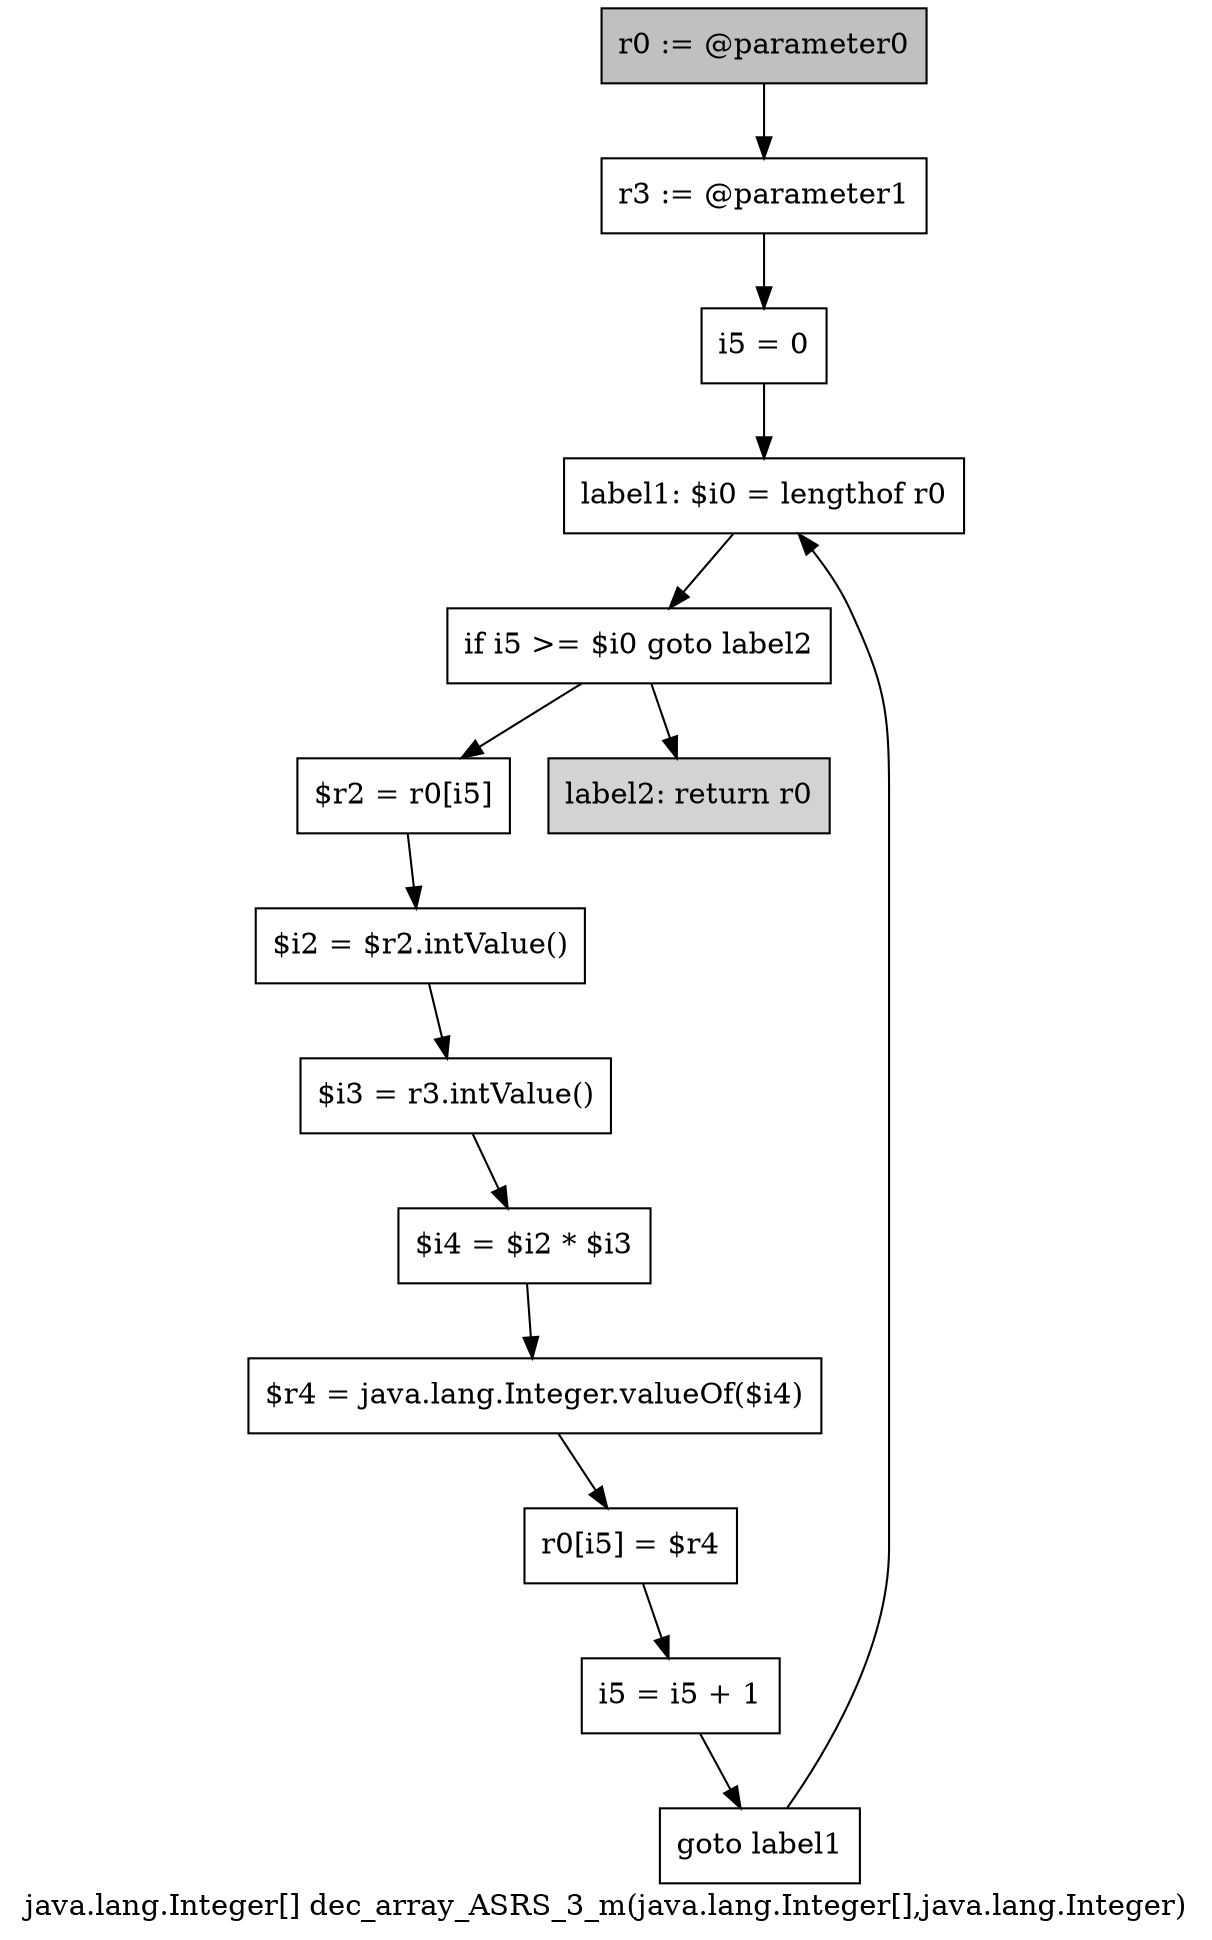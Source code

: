 digraph "java.lang.Integer[] dec_array_ASRS_3_m(java.lang.Integer[],java.lang.Integer)" {
    label="java.lang.Integer[] dec_array_ASRS_3_m(java.lang.Integer[],java.lang.Integer)";
    node [shape=box];
    "0" [style=filled,fillcolor=gray,label="r0 := @parameter0",];
    "1" [label="r3 := @parameter1",];
    "0"->"1";
    "2" [label="i5 = 0",];
    "1"->"2";
    "3" [label="label1: $i0 = lengthof r0",];
    "2"->"3";
    "4" [label="if i5 >= $i0 goto label2",];
    "3"->"4";
    "5" [label="$r2 = r0[i5]",];
    "4"->"5";
    "13" [style=filled,fillcolor=lightgray,label="label2: return r0",];
    "4"->"13";
    "6" [label="$i2 = $r2.intValue()",];
    "5"->"6";
    "7" [label="$i3 = r3.intValue()",];
    "6"->"7";
    "8" [label="$i4 = $i2 * $i3",];
    "7"->"8";
    "9" [label="$r4 = java.lang.Integer.valueOf($i4)",];
    "8"->"9";
    "10" [label="r0[i5] = $r4",];
    "9"->"10";
    "11" [label="i5 = i5 + 1",];
    "10"->"11";
    "12" [label="goto label1",];
    "11"->"12";
    "12"->"3";
}
